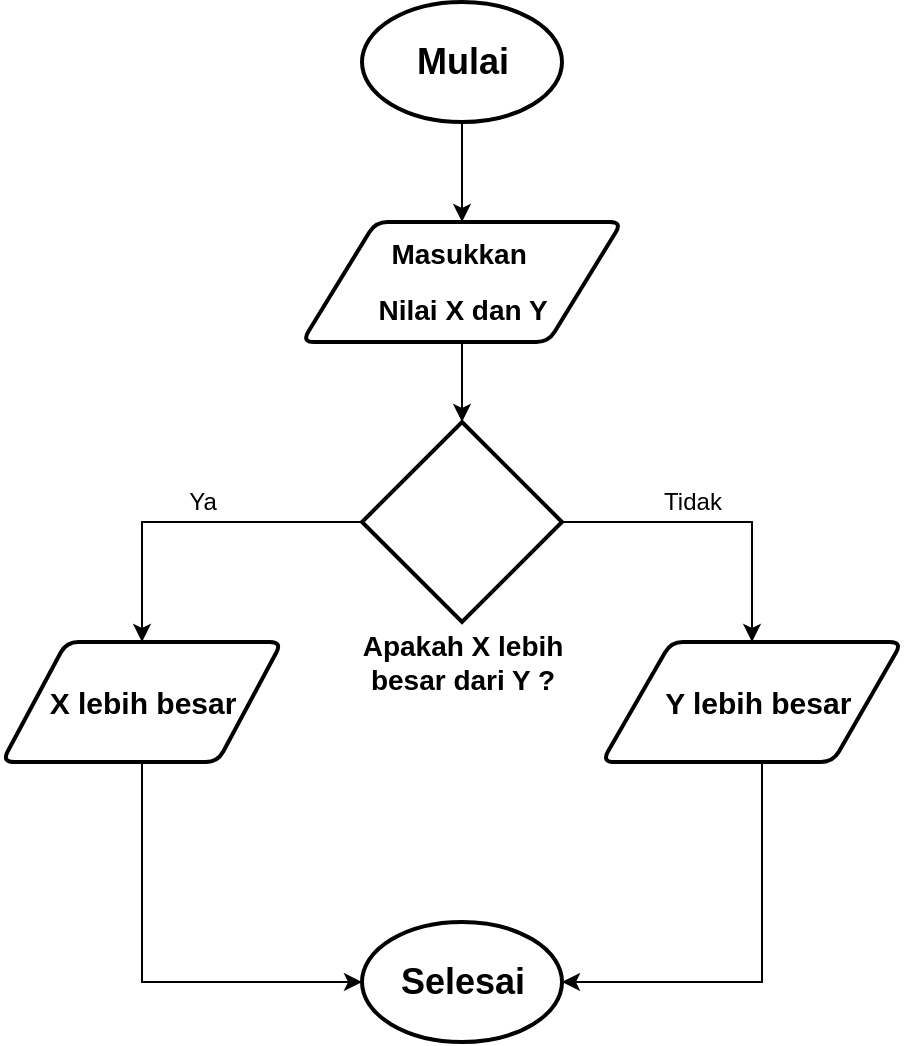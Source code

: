 <mxfile version="13.0.3" type="device"><diagram id="C5RBs43oDa-KdzZeNtuy" name="Page-1"><mxGraphModel dx="852" dy="534" grid="1" gridSize="10" guides="1" tooltips="1" connect="1" arrows="1" fold="1" page="1" pageScale="1" pageWidth="827" pageHeight="1169" math="0" shadow="0"><root><mxCell id="WIyWlLk6GJQsqaUBKTNV-0"/><mxCell id="WIyWlLk6GJQsqaUBKTNV-1" parent="WIyWlLk6GJQsqaUBKTNV-0"/><mxCell id="t2C5ipqirc1GJP5whYGw-0" value="" style="strokeWidth=2;html=1;shape=mxgraph.flowchart.start_1;whiteSpace=wrap;" parent="WIyWlLk6GJQsqaUBKTNV-1" vertex="1"><mxGeometry x="320" y="470" width="100" height="60" as="geometry"/></mxCell><mxCell id="t2C5ipqirc1GJP5whYGw-2" style="edgeStyle=orthogonalEdgeStyle;rounded=0;orthogonalLoop=1;jettySize=auto;html=1;" parent="WIyWlLk6GJQsqaUBKTNV-1" source="t2C5ipqirc1GJP5whYGw-1" target="t2C5ipqirc1GJP5whYGw-3" edge="1"><mxGeometry relative="1" as="geometry"><mxPoint x="370" y="130" as="targetPoint"/></mxGeometry></mxCell><mxCell id="t2C5ipqirc1GJP5whYGw-1" value="" style="strokeWidth=2;html=1;shape=mxgraph.flowchart.start_1;whiteSpace=wrap;" parent="WIyWlLk6GJQsqaUBKTNV-1" vertex="1"><mxGeometry x="320" y="10" width="100" height="60" as="geometry"/></mxCell><mxCell id="t2C5ipqirc1GJP5whYGw-4" style="edgeStyle=orthogonalEdgeStyle;rounded=0;orthogonalLoop=1;jettySize=auto;html=1;" parent="WIyWlLk6GJQsqaUBKTNV-1" source="t2C5ipqirc1GJP5whYGw-3" target="t2C5ipqirc1GJP5whYGw-5" edge="1"><mxGeometry relative="1" as="geometry"><mxPoint x="370" y="230" as="targetPoint"/></mxGeometry></mxCell><mxCell id="t2C5ipqirc1GJP5whYGw-3" value="" style="shape=parallelogram;html=1;strokeWidth=2;perimeter=parallelogramPerimeter;whiteSpace=wrap;rounded=1;arcSize=12;size=0.23;" parent="WIyWlLk6GJQsqaUBKTNV-1" vertex="1"><mxGeometry x="290" y="120" width="160" height="60" as="geometry"/></mxCell><mxCell id="t2C5ipqirc1GJP5whYGw-7" style="edgeStyle=orthogonalEdgeStyle;rounded=0;orthogonalLoop=1;jettySize=auto;html=1;" parent="WIyWlLk6GJQsqaUBKTNV-1" source="t2C5ipqirc1GJP5whYGw-5" target="t2C5ipqirc1GJP5whYGw-8" edge="1"><mxGeometry relative="1" as="geometry"><mxPoint x="520" y="350" as="targetPoint"/></mxGeometry></mxCell><mxCell id="t2C5ipqirc1GJP5whYGw-11" style="edgeStyle=orthogonalEdgeStyle;rounded=0;orthogonalLoop=1;jettySize=auto;html=1;" parent="WIyWlLk6GJQsqaUBKTNV-1" source="t2C5ipqirc1GJP5whYGw-5" target="t2C5ipqirc1GJP5whYGw-12" edge="1"><mxGeometry relative="1" as="geometry"><mxPoint x="200" y="370" as="targetPoint"/></mxGeometry></mxCell><mxCell id="t2C5ipqirc1GJP5whYGw-5" value="" style="strokeWidth=2;html=1;shape=mxgraph.flowchart.decision;whiteSpace=wrap;" parent="WIyWlLk6GJQsqaUBKTNV-1" vertex="1"><mxGeometry x="320" y="220" width="100" height="100" as="geometry"/></mxCell><mxCell id="t2C5ipqirc1GJP5whYGw-13" style="edgeStyle=orthogonalEdgeStyle;rounded=0;orthogonalLoop=1;jettySize=auto;html=1;entryX=1;entryY=0.5;entryDx=0;entryDy=0;entryPerimeter=0;" parent="WIyWlLk6GJQsqaUBKTNV-1" source="t2C5ipqirc1GJP5whYGw-8" target="t2C5ipqirc1GJP5whYGw-0" edge="1"><mxGeometry relative="1" as="geometry"><mxPoint x="520" y="510" as="targetPoint"/><Array as="points"><mxPoint x="520" y="500"/></Array></mxGeometry></mxCell><mxCell id="t2C5ipqirc1GJP5whYGw-8" value="" style="shape=parallelogram;html=1;strokeWidth=2;perimeter=parallelogramPerimeter;whiteSpace=wrap;rounded=1;arcSize=12;size=0.23;" parent="WIyWlLk6GJQsqaUBKTNV-1" vertex="1"><mxGeometry x="440" y="330" width="150" height="60" as="geometry"/></mxCell><mxCell id="t2C5ipqirc1GJP5whYGw-14" style="edgeStyle=orthogonalEdgeStyle;rounded=0;orthogonalLoop=1;jettySize=auto;html=1;entryX=0;entryY=0.5;entryDx=0;entryDy=0;entryPerimeter=0;" parent="WIyWlLk6GJQsqaUBKTNV-1" source="t2C5ipqirc1GJP5whYGw-12" target="t2C5ipqirc1GJP5whYGw-0" edge="1"><mxGeometry relative="1" as="geometry"><mxPoint x="230" y="510" as="targetPoint"/><Array as="points"><mxPoint x="210" y="500"/></Array></mxGeometry></mxCell><mxCell id="t2C5ipqirc1GJP5whYGw-12" value="" style="shape=parallelogram;html=1;strokeWidth=2;perimeter=parallelogramPerimeter;whiteSpace=wrap;rounded=1;arcSize=12;size=0.23;" parent="WIyWlLk6GJQsqaUBKTNV-1" vertex="1"><mxGeometry x="140" y="330" width="140" height="60" as="geometry"/></mxCell><mxCell id="t2C5ipqirc1GJP5whYGw-15" value="&lt;h2&gt;Mulai&lt;/h2&gt;" style="text;html=1;resizable=0;autosize=1;align=center;verticalAlign=middle;points=[];fillColor=none;strokeColor=none;rounded=0;" parent="WIyWlLk6GJQsqaUBKTNV-1" vertex="1"><mxGeometry x="340" y="15" width="60" height="50" as="geometry"/></mxCell><mxCell id="t2C5ipqirc1GJP5whYGw-16" value="&lt;h2 style=&quot;font-size: 14px&quot;&gt;&lt;font style=&quot;font-size: 14px&quot;&gt;Masukkan&amp;nbsp;&lt;/font&gt;&lt;/h2&gt;&lt;h2 style=&quot;font-size: 14px&quot;&gt;&lt;font style=&quot;font-size: 14px&quot;&gt;Nilai X dan Y&lt;/font&gt;&lt;/h2&gt;" style="text;html=1;resizable=0;autosize=1;align=center;verticalAlign=middle;points=[];fillColor=none;strokeColor=none;rounded=0;fontSize=12;" parent="WIyWlLk6GJQsqaUBKTNV-1" vertex="1"><mxGeometry x="320" y="115" width="100" height="70" as="geometry"/></mxCell><mxCell id="t2C5ipqirc1GJP5whYGw-17" value="&lt;h2&gt;Selesai&lt;/h2&gt;" style="text;html=1;resizable=0;autosize=1;align=center;verticalAlign=middle;points=[];fillColor=none;strokeColor=none;rounded=0;" parent="WIyWlLk6GJQsqaUBKTNV-1" vertex="1"><mxGeometry x="330" y="475" width="80" height="50" as="geometry"/></mxCell><mxCell id="t2C5ipqirc1GJP5whYGw-18" value="&lt;h2 style=&quot;font-size: 15px&quot;&gt;X lebih besar&lt;/h2&gt;" style="text;html=1;resizable=0;autosize=1;align=center;verticalAlign=middle;points=[];fillColor=none;strokeColor=none;rounded=0;" parent="WIyWlLk6GJQsqaUBKTNV-1" vertex="1"><mxGeometry x="155" y="340" width="110" height="40" as="geometry"/></mxCell><mxCell id="t2C5ipqirc1GJP5whYGw-19" value="&lt;h2&gt;&lt;font style=&quot;font-size: 15px&quot;&gt;Y lebih besar&lt;/font&gt;&lt;span style=&quot;font-size: 17px&quot;&gt;&amp;nbsp;&lt;/span&gt;&lt;/h2&gt;" style="text;html=1;resizable=0;autosize=1;align=center;verticalAlign=middle;points=[];fillColor=none;strokeColor=none;rounded=0;" parent="WIyWlLk6GJQsqaUBKTNV-1" vertex="1"><mxGeometry x="465" y="335" width="110" height="50" as="geometry"/></mxCell><mxCell id="t2C5ipqirc1GJP5whYGw-20" value="&lt;font style=&quot;font-size: 14px&quot;&gt;&lt;b&gt;Apakah X lebih&lt;br&gt;besar dari Y ?&lt;/b&gt;&lt;/font&gt;" style="text;html=1;resizable=0;autosize=1;align=center;verticalAlign=middle;points=[];fillColor=none;strokeColor=none;rounded=0;" parent="WIyWlLk6GJQsqaUBKTNV-1" vertex="1"><mxGeometry x="310" y="320" width="120" height="40" as="geometry"/></mxCell><mxCell id="bvHjY2dO6RnYV5KqteiW-0" value="Ya" style="text;html=1;resizable=0;autosize=1;align=center;verticalAlign=middle;points=[];fillColor=none;strokeColor=none;rounded=0;" vertex="1" parent="WIyWlLk6GJQsqaUBKTNV-1"><mxGeometry x="225" y="250" width="30" height="20" as="geometry"/></mxCell><mxCell id="bvHjY2dO6RnYV5KqteiW-1" value="Tidak" style="text;html=1;resizable=0;autosize=1;align=center;verticalAlign=middle;points=[];fillColor=none;strokeColor=none;rounded=0;" vertex="1" parent="WIyWlLk6GJQsqaUBKTNV-1"><mxGeometry x="460" y="250" width="50" height="20" as="geometry"/></mxCell></root></mxGraphModel></diagram></mxfile>